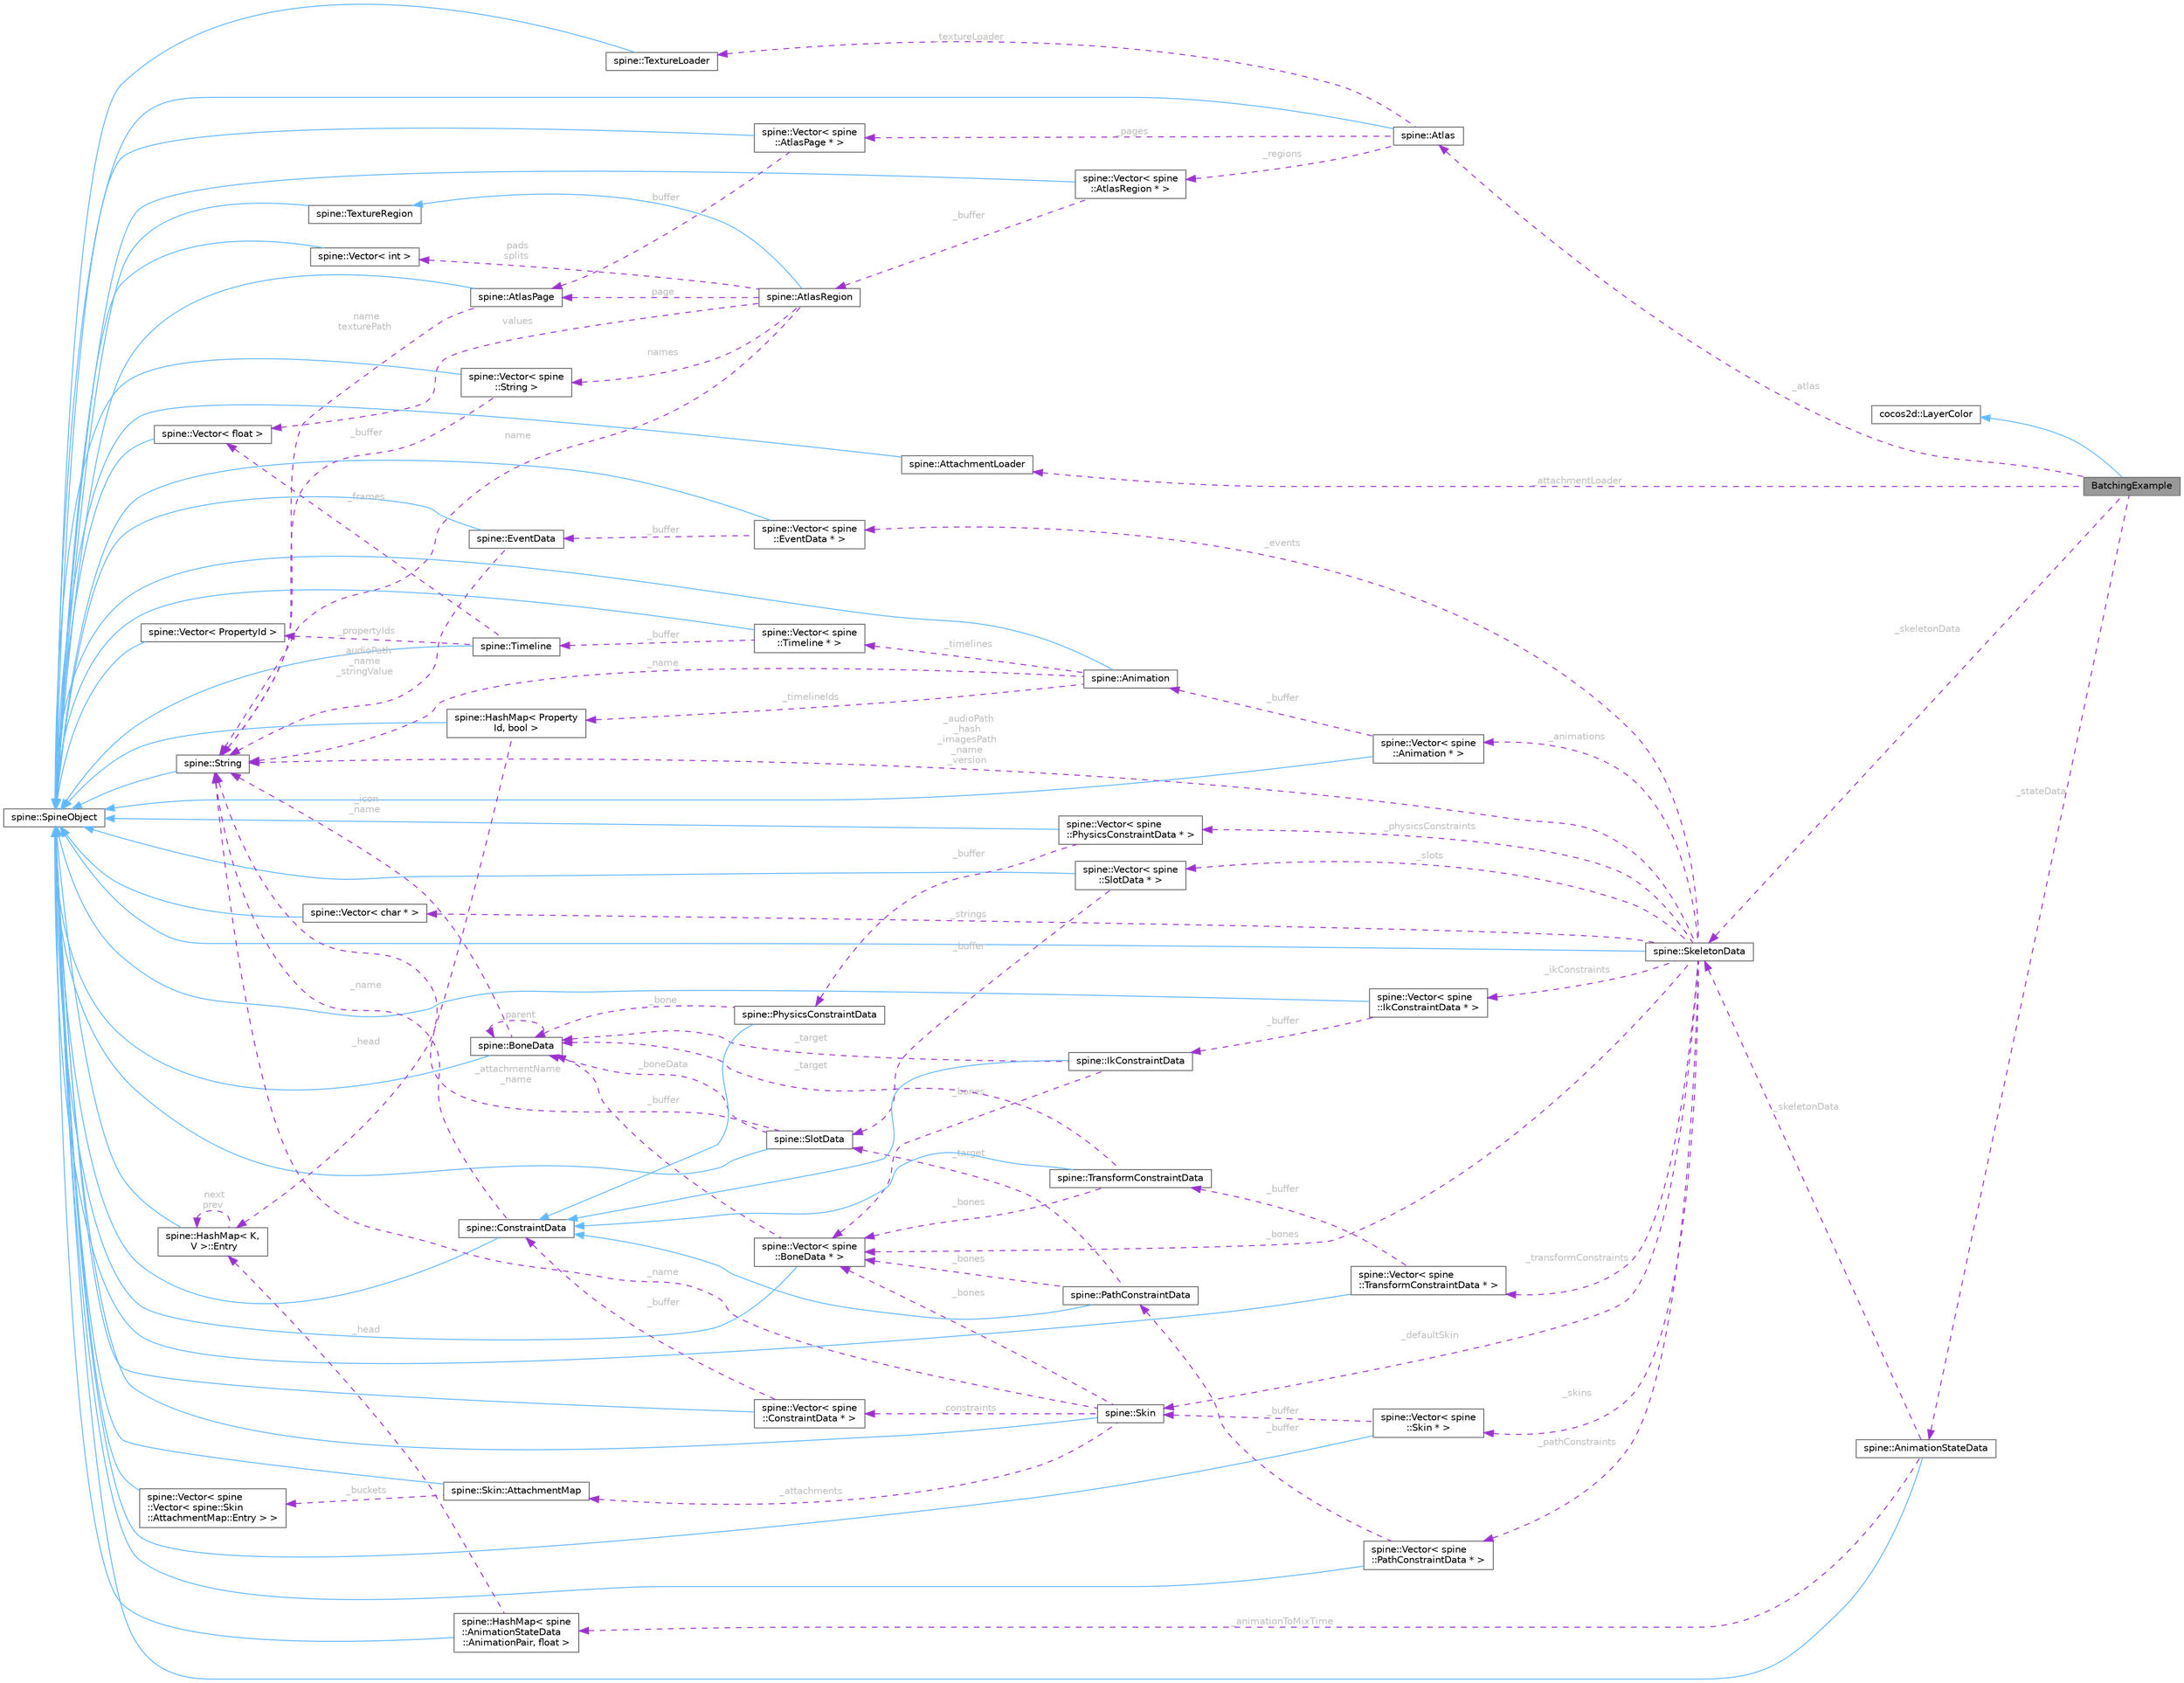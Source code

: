 digraph "BatchingExample"
{
 // LATEX_PDF_SIZE
  bgcolor="transparent";
  edge [fontname=Helvetica,fontsize=10,labelfontname=Helvetica,labelfontsize=10];
  node [fontname=Helvetica,fontsize=10,shape=box,height=0.2,width=0.4];
  rankdir="LR";
  Node1 [id="Node000001",label="BatchingExample",height=0.2,width=0.4,color="gray40", fillcolor="grey60", style="filled", fontcolor="black",tooltip=" "];
  Node2 -> Node1 [id="edge1_Node000001_Node000002",dir="back",color="steelblue1",style="solid",tooltip=" "];
  Node2 [id="Node000002",label="cocos2d::LayerColor",height=0.2,width=0.4,color="gray40", fillcolor="white", style="filled",tooltip=" "];
  Node3 -> Node1 [id="edge2_Node000001_Node000003",dir="back",color="darkorchid3",style="dashed",tooltip=" ",label=" _atlas",fontcolor="grey" ];
  Node3 [id="Node000003",label="spine::Atlas",height=0.2,width=0.4,color="gray40", fillcolor="white", style="filled",URL="$classspine_1_1_atlas.html",tooltip=" "];
  Node4 -> Node3 [id="edge3_Node000003_Node000004",dir="back",color="steelblue1",style="solid",tooltip=" "];
  Node4 [id="Node000004",label="spine::SpineObject",height=0.2,width=0.4,color="gray40", fillcolor="white", style="filled",URL="$classspine_1_1_spine_object.html",tooltip=" "];
  Node5 -> Node3 [id="edge4_Node000003_Node000005",dir="back",color="darkorchid3",style="dashed",tooltip=" ",label=" _pages",fontcolor="grey" ];
  Node5 [id="Node000005",label="spine::Vector\< spine\l::AtlasPage * \>",height=0.2,width=0.4,color="gray40", fillcolor="white", style="filled",URL="$classspine_1_1_vector.html",tooltip=" "];
  Node4 -> Node5 [id="edge5_Node000005_Node000004",dir="back",color="steelblue1",style="solid",tooltip=" "];
  Node6 -> Node5 [id="edge6_Node000005_Node000006",dir="back",color="darkorchid3",style="dashed",tooltip=" ",label=" _buffer",fontcolor="grey" ];
  Node6 [id="Node000006",label="spine::AtlasPage",height=0.2,width=0.4,color="gray40", fillcolor="white", style="filled",URL="$classspine_1_1_atlas_page.html",tooltip=" "];
  Node4 -> Node6 [id="edge7_Node000006_Node000004",dir="back",color="steelblue1",style="solid",tooltip=" "];
  Node7 -> Node6 [id="edge8_Node000006_Node000007",dir="back",color="darkorchid3",style="dashed",tooltip=" ",label=" name\ntexturePath",fontcolor="grey" ];
  Node7 [id="Node000007",label="spine::String",height=0.2,width=0.4,color="gray40", fillcolor="white", style="filled",URL="$classspine_1_1_string.html",tooltip=" "];
  Node4 -> Node7 [id="edge9_Node000007_Node000004",dir="back",color="steelblue1",style="solid",tooltip=" "];
  Node8 -> Node3 [id="edge10_Node000003_Node000008",dir="back",color="darkorchid3",style="dashed",tooltip=" ",label=" _regions",fontcolor="grey" ];
  Node8 [id="Node000008",label="spine::Vector\< spine\l::AtlasRegion * \>",height=0.2,width=0.4,color="gray40", fillcolor="white", style="filled",URL="$classspine_1_1_vector.html",tooltip=" "];
  Node4 -> Node8 [id="edge11_Node000008_Node000004",dir="back",color="steelblue1",style="solid",tooltip=" "];
  Node9 -> Node8 [id="edge12_Node000008_Node000009",dir="back",color="darkorchid3",style="dashed",tooltip=" ",label=" _buffer",fontcolor="grey" ];
  Node9 [id="Node000009",label="spine::AtlasRegion",height=0.2,width=0.4,color="gray40", fillcolor="white", style="filled",URL="$classspine_1_1_atlas_region.html",tooltip=" "];
  Node10 -> Node9 [id="edge13_Node000009_Node000010",dir="back",color="steelblue1",style="solid",tooltip=" "];
  Node10 [id="Node000010",label="spine::TextureRegion",height=0.2,width=0.4,color="gray40", fillcolor="white", style="filled",URL="$classspine_1_1_texture_region.html",tooltip=" "];
  Node4 -> Node10 [id="edge14_Node000010_Node000004",dir="back",color="steelblue1",style="solid",tooltip=" "];
  Node6 -> Node9 [id="edge15_Node000009_Node000006",dir="back",color="darkorchid3",style="dashed",tooltip=" ",label=" page",fontcolor="grey" ];
  Node7 -> Node9 [id="edge16_Node000009_Node000007",dir="back",color="darkorchid3",style="dashed",tooltip=" ",label=" name",fontcolor="grey" ];
  Node11 -> Node9 [id="edge17_Node000009_Node000011",dir="back",color="darkorchid3",style="dashed",tooltip=" ",label=" pads\nsplits",fontcolor="grey" ];
  Node11 [id="Node000011",label="spine::Vector\< int \>",height=0.2,width=0.4,color="gray40", fillcolor="white", style="filled",URL="$classspine_1_1_vector.html",tooltip=" "];
  Node4 -> Node11 [id="edge18_Node000011_Node000004",dir="back",color="steelblue1",style="solid",tooltip=" "];
  Node12 -> Node9 [id="edge19_Node000009_Node000012",dir="back",color="darkorchid3",style="dashed",tooltip=" ",label=" names",fontcolor="grey" ];
  Node12 [id="Node000012",label="spine::Vector\< spine\l::String \>",height=0.2,width=0.4,color="gray40", fillcolor="white", style="filled",URL="$classspine_1_1_vector.html",tooltip=" "];
  Node4 -> Node12 [id="edge20_Node000012_Node000004",dir="back",color="steelblue1",style="solid",tooltip=" "];
  Node7 -> Node12 [id="edge21_Node000012_Node000007",dir="back",color="darkorchid3",style="dashed",tooltip=" ",label=" _buffer",fontcolor="grey" ];
  Node13 -> Node9 [id="edge22_Node000009_Node000013",dir="back",color="darkorchid3",style="dashed",tooltip=" ",label=" values",fontcolor="grey" ];
  Node13 [id="Node000013",label="spine::Vector\< float \>",height=0.2,width=0.4,color="gray40", fillcolor="white", style="filled",URL="$classspine_1_1_vector.html",tooltip=" "];
  Node4 -> Node13 [id="edge23_Node000013_Node000004",dir="back",color="steelblue1",style="solid",tooltip=" "];
  Node14 -> Node3 [id="edge24_Node000003_Node000014",dir="back",color="darkorchid3",style="dashed",tooltip=" ",label=" _textureLoader",fontcolor="grey" ];
  Node14 [id="Node000014",label="spine::TextureLoader",height=0.2,width=0.4,color="gray40", fillcolor="white", style="filled",URL="$classspine_1_1_texture_loader.html",tooltip=" "];
  Node4 -> Node14 [id="edge25_Node000014_Node000004",dir="back",color="steelblue1",style="solid",tooltip=" "];
  Node15 -> Node1 [id="edge26_Node000001_Node000015",dir="back",color="darkorchid3",style="dashed",tooltip=" ",label=" _attachmentLoader",fontcolor="grey" ];
  Node15 [id="Node000015",label="spine::AttachmentLoader",height=0.2,width=0.4,color="gray40", fillcolor="white", style="filled",URL="$classspine_1_1_attachment_loader.html",tooltip=" "];
  Node4 -> Node15 [id="edge27_Node000015_Node000004",dir="back",color="steelblue1",style="solid",tooltip=" "];
  Node16 -> Node1 [id="edge28_Node000001_Node000016",dir="back",color="darkorchid3",style="dashed",tooltip=" ",label=" _skeletonData",fontcolor="grey" ];
  Node16 [id="Node000016",label="spine::SkeletonData",height=0.2,width=0.4,color="gray40", fillcolor="white", style="filled",URL="$classspine_1_1_skeleton_data.html",tooltip="Stores the setup pose and all of the stateless data for a skeleton."];
  Node4 -> Node16 [id="edge29_Node000016_Node000004",dir="back",color="steelblue1",style="solid",tooltip=" "];
  Node7 -> Node16 [id="edge30_Node000016_Node000007",dir="back",color="darkorchid3",style="dashed",tooltip=" ",label=" _audioPath\n_hash\n_imagesPath\n_name\n_version",fontcolor="grey" ];
  Node17 -> Node16 [id="edge31_Node000016_Node000017",dir="back",color="darkorchid3",style="dashed",tooltip=" ",label=" _bones",fontcolor="grey" ];
  Node17 [id="Node000017",label="spine::Vector\< spine\l::BoneData * \>",height=0.2,width=0.4,color="gray40", fillcolor="white", style="filled",URL="$classspine_1_1_vector.html",tooltip=" "];
  Node4 -> Node17 [id="edge32_Node000017_Node000004",dir="back",color="steelblue1",style="solid",tooltip=" "];
  Node18 -> Node17 [id="edge33_Node000017_Node000018",dir="back",color="darkorchid3",style="dashed",tooltip=" ",label=" _buffer",fontcolor="grey" ];
  Node18 [id="Node000018",label="spine::BoneData",height=0.2,width=0.4,color="gray40", fillcolor="white", style="filled",URL="$classspine_1_1_bone_data.html",tooltip=" "];
  Node4 -> Node18 [id="edge34_Node000018_Node000004",dir="back",color="steelblue1",style="solid",tooltip=" "];
  Node7 -> Node18 [id="edge35_Node000018_Node000007",dir="back",color="darkorchid3",style="dashed",tooltip=" ",label=" _icon\n_name",fontcolor="grey" ];
  Node18 -> Node18 [id="edge36_Node000018_Node000018",dir="back",color="darkorchid3",style="dashed",tooltip=" ",label=" _parent",fontcolor="grey" ];
  Node19 -> Node16 [id="edge37_Node000016_Node000019",dir="back",color="darkorchid3",style="dashed",tooltip=" ",label=" _slots",fontcolor="grey" ];
  Node19 [id="Node000019",label="spine::Vector\< spine\l::SlotData * \>",height=0.2,width=0.4,color="gray40", fillcolor="white", style="filled",URL="$classspine_1_1_vector.html",tooltip=" "];
  Node4 -> Node19 [id="edge38_Node000019_Node000004",dir="back",color="steelblue1",style="solid",tooltip=" "];
  Node20 -> Node19 [id="edge39_Node000019_Node000020",dir="back",color="darkorchid3",style="dashed",tooltip=" ",label=" _buffer",fontcolor="grey" ];
  Node20 [id="Node000020",label="spine::SlotData",height=0.2,width=0.4,color="gray40", fillcolor="white", style="filled",URL="$classspine_1_1_slot_data.html",tooltip=" "];
  Node4 -> Node20 [id="edge40_Node000020_Node000004",dir="back",color="steelblue1",style="solid",tooltip=" "];
  Node7 -> Node20 [id="edge41_Node000020_Node000007",dir="back",color="darkorchid3",style="dashed",tooltip=" ",label=" _attachmentName\n_name",fontcolor="grey" ];
  Node18 -> Node20 [id="edge42_Node000020_Node000018",dir="back",color="darkorchid3",style="dashed",tooltip=" ",label=" _boneData",fontcolor="grey" ];
  Node21 -> Node16 [id="edge43_Node000016_Node000021",dir="back",color="darkorchid3",style="dashed",tooltip=" ",label=" _skins",fontcolor="grey" ];
  Node21 [id="Node000021",label="spine::Vector\< spine\l::Skin * \>",height=0.2,width=0.4,color="gray40", fillcolor="white", style="filled",URL="$classspine_1_1_vector.html",tooltip=" "];
  Node4 -> Node21 [id="edge44_Node000021_Node000004",dir="back",color="steelblue1",style="solid",tooltip=" "];
  Node22 -> Node21 [id="edge45_Node000021_Node000022",dir="back",color="darkorchid3",style="dashed",tooltip=" ",label=" _buffer",fontcolor="grey" ];
  Node22 [id="Node000022",label="spine::Skin",height=0.2,width=0.4,color="gray40", fillcolor="white", style="filled",URL="$classspine_1_1_skin.html",tooltip=" "];
  Node4 -> Node22 [id="edge46_Node000022_Node000004",dir="back",color="steelblue1",style="solid",tooltip=" "];
  Node7 -> Node22 [id="edge47_Node000022_Node000007",dir="back",color="darkorchid3",style="dashed",tooltip=" ",label=" _name",fontcolor="grey" ];
  Node23 -> Node22 [id="edge48_Node000022_Node000023",dir="back",color="darkorchid3",style="dashed",tooltip=" ",label=" _attachments",fontcolor="grey" ];
  Node23 [id="Node000023",label="spine::Skin::AttachmentMap",height=0.2,width=0.4,color="gray40", fillcolor="white", style="filled",URL="$classspine_1_1_skin_1_1_attachment_map.html",tooltip=" "];
  Node4 -> Node23 [id="edge49_Node000023_Node000004",dir="back",color="steelblue1",style="solid",tooltip=" "];
  Node24 -> Node23 [id="edge50_Node000023_Node000024",dir="back",color="darkorchid3",style="dashed",tooltip=" ",label=" _buckets",fontcolor="grey" ];
  Node24 [id="Node000024",label="spine::Vector\< spine\l::Vector\< spine::Skin\l::AttachmentMap::Entry \> \>",height=0.2,width=0.4,color="gray40", fillcolor="white", style="filled",URL="$classspine_1_1_vector.html",tooltip=" "];
  Node4 -> Node24 [id="edge51_Node000024_Node000004",dir="back",color="steelblue1",style="solid",tooltip=" "];
  Node17 -> Node22 [id="edge52_Node000022_Node000017",dir="back",color="darkorchid3",style="dashed",tooltip=" ",label=" _bones",fontcolor="grey" ];
  Node25 -> Node22 [id="edge53_Node000022_Node000025",dir="back",color="darkorchid3",style="dashed",tooltip=" ",label=" _constraints",fontcolor="grey" ];
  Node25 [id="Node000025",label="spine::Vector\< spine\l::ConstraintData * \>",height=0.2,width=0.4,color="gray40", fillcolor="white", style="filled",URL="$classspine_1_1_vector.html",tooltip=" "];
  Node4 -> Node25 [id="edge54_Node000025_Node000004",dir="back",color="steelblue1",style="solid",tooltip=" "];
  Node26 -> Node25 [id="edge55_Node000025_Node000026",dir="back",color="darkorchid3",style="dashed",tooltip=" ",label=" _buffer",fontcolor="grey" ];
  Node26 [id="Node000026",label="spine::ConstraintData",height=0.2,width=0.4,color="gray40", fillcolor="white", style="filled",URL="$classspine_1_1_constraint_data.html",tooltip="The interface for all constraints."];
  Node4 -> Node26 [id="edge56_Node000026_Node000004",dir="back",color="steelblue1",style="solid",tooltip=" "];
  Node7 -> Node26 [id="edge57_Node000026_Node000007",dir="back",color="darkorchid3",style="dashed",tooltip=" ",label=" _name",fontcolor="grey" ];
  Node22 -> Node16 [id="edge58_Node000016_Node000022",dir="back",color="darkorchid3",style="dashed",tooltip=" ",label=" _defaultSkin",fontcolor="grey" ];
  Node27 -> Node16 [id="edge59_Node000016_Node000027",dir="back",color="darkorchid3",style="dashed",tooltip=" ",label=" _events",fontcolor="grey" ];
  Node27 [id="Node000027",label="spine::Vector\< spine\l::EventData * \>",height=0.2,width=0.4,color="gray40", fillcolor="white", style="filled",URL="$classspine_1_1_vector.html",tooltip=" "];
  Node4 -> Node27 [id="edge60_Node000027_Node000004",dir="back",color="steelblue1",style="solid",tooltip=" "];
  Node28 -> Node27 [id="edge61_Node000027_Node000028",dir="back",color="darkorchid3",style="dashed",tooltip=" ",label=" _buffer",fontcolor="grey" ];
  Node28 [id="Node000028",label="spine::EventData",height=0.2,width=0.4,color="gray40", fillcolor="white", style="filled",URL="$classspine_1_1_event_data.html",tooltip="Stores the setup pose values for an Event."];
  Node4 -> Node28 [id="edge62_Node000028_Node000004",dir="back",color="steelblue1",style="solid",tooltip=" "];
  Node7 -> Node28 [id="edge63_Node000028_Node000007",dir="back",color="darkorchid3",style="dashed",tooltip=" ",label=" _audioPath\n_name\n_stringValue",fontcolor="grey" ];
  Node29 -> Node16 [id="edge64_Node000016_Node000029",dir="back",color="darkorchid3",style="dashed",tooltip=" ",label=" _animations",fontcolor="grey" ];
  Node29 [id="Node000029",label="spine::Vector\< spine\l::Animation * \>",height=0.2,width=0.4,color="gray40", fillcolor="white", style="filled",URL="$classspine_1_1_vector.html",tooltip=" "];
  Node4 -> Node29 [id="edge65_Node000029_Node000004",dir="back",color="steelblue1",style="solid",tooltip=" "];
  Node30 -> Node29 [id="edge66_Node000029_Node000030",dir="back",color="darkorchid3",style="dashed",tooltip=" ",label=" _buffer",fontcolor="grey" ];
  Node30 [id="Node000030",label="spine::Animation",height=0.2,width=0.4,color="gray40", fillcolor="white", style="filled",URL="$classspine_1_1_animation.html",tooltip=" "];
  Node4 -> Node30 [id="edge67_Node000030_Node000004",dir="back",color="steelblue1",style="solid",tooltip=" "];
  Node31 -> Node30 [id="edge68_Node000030_Node000031",dir="back",color="darkorchid3",style="dashed",tooltip=" ",label=" _timelines",fontcolor="grey" ];
  Node31 [id="Node000031",label="spine::Vector\< spine\l::Timeline * \>",height=0.2,width=0.4,color="gray40", fillcolor="white", style="filled",URL="$classspine_1_1_vector.html",tooltip=" "];
  Node4 -> Node31 [id="edge69_Node000031_Node000004",dir="back",color="steelblue1",style="solid",tooltip=" "];
  Node32 -> Node31 [id="edge70_Node000031_Node000032",dir="back",color="darkorchid3",style="dashed",tooltip=" ",label=" _buffer",fontcolor="grey" ];
  Node32 [id="Node000032",label="spine::Timeline",height=0.2,width=0.4,color="gray40", fillcolor="white", style="filled",URL="$classspine_1_1_timeline.html",tooltip=" "];
  Node4 -> Node32 [id="edge71_Node000032_Node000004",dir="back",color="steelblue1",style="solid",tooltip=" "];
  Node33 -> Node32 [id="edge72_Node000032_Node000033",dir="back",color="darkorchid3",style="dashed",tooltip=" ",label=" _propertyIds",fontcolor="grey" ];
  Node33 [id="Node000033",label="spine::Vector\< PropertyId \>",height=0.2,width=0.4,color="gray40", fillcolor="white", style="filled",URL="$classspine_1_1_vector.html",tooltip=" "];
  Node4 -> Node33 [id="edge73_Node000033_Node000004",dir="back",color="steelblue1",style="solid",tooltip=" "];
  Node13 -> Node32 [id="edge74_Node000032_Node000013",dir="back",color="darkorchid3",style="dashed",tooltip=" ",label=" _frames",fontcolor="grey" ];
  Node34 -> Node30 [id="edge75_Node000030_Node000034",dir="back",color="darkorchid3",style="dashed",tooltip=" ",label=" _timelineIds",fontcolor="grey" ];
  Node34 [id="Node000034",label="spine::HashMap\< Property\lId, bool \>",height=0.2,width=0.4,color="gray40", fillcolor="white", style="filled",URL="$classspine_1_1_hash_map.html",tooltip=" "];
  Node4 -> Node34 [id="edge76_Node000034_Node000004",dir="back",color="steelblue1",style="solid",tooltip=" "];
  Node35 -> Node34 [id="edge77_Node000034_Node000035",dir="back",color="darkorchid3",style="dashed",tooltip=" ",label=" _head",fontcolor="grey" ];
  Node35 [id="Node000035",label="spine::HashMap\< K,\l V \>::Entry",height=0.2,width=0.4,color="gray40", fillcolor="white", style="filled",URL="$classspine_1_1_hash_map_1_1_entry.html",tooltip=" "];
  Node4 -> Node35 [id="edge78_Node000035_Node000004",dir="back",color="steelblue1",style="solid",tooltip=" "];
  Node35 -> Node35 [id="edge79_Node000035_Node000035",dir="back",color="darkorchid3",style="dashed",tooltip=" ",label=" next\nprev",fontcolor="grey" ];
  Node7 -> Node30 [id="edge80_Node000030_Node000007",dir="back",color="darkorchid3",style="dashed",tooltip=" ",label=" _name",fontcolor="grey" ];
  Node36 -> Node16 [id="edge81_Node000016_Node000036",dir="back",color="darkorchid3",style="dashed",tooltip=" ",label=" _ikConstraints",fontcolor="grey" ];
  Node36 [id="Node000036",label="spine::Vector\< spine\l::IkConstraintData * \>",height=0.2,width=0.4,color="gray40", fillcolor="white", style="filled",URL="$classspine_1_1_vector.html",tooltip=" "];
  Node4 -> Node36 [id="edge82_Node000036_Node000004",dir="back",color="steelblue1",style="solid",tooltip=" "];
  Node37 -> Node36 [id="edge83_Node000036_Node000037",dir="back",color="darkorchid3",style="dashed",tooltip=" ",label=" _buffer",fontcolor="grey" ];
  Node37 [id="Node000037",label="spine::IkConstraintData",height=0.2,width=0.4,color="gray40", fillcolor="white", style="filled",URL="$classspine_1_1_ik_constraint_data.html",tooltip=" "];
  Node26 -> Node37 [id="edge84_Node000037_Node000026",dir="back",color="steelblue1",style="solid",tooltip=" "];
  Node17 -> Node37 [id="edge85_Node000037_Node000017",dir="back",color="darkorchid3",style="dashed",tooltip=" ",label=" _bones",fontcolor="grey" ];
  Node18 -> Node37 [id="edge86_Node000037_Node000018",dir="back",color="darkorchid3",style="dashed",tooltip=" ",label=" _target",fontcolor="grey" ];
  Node38 -> Node16 [id="edge87_Node000016_Node000038",dir="back",color="darkorchid3",style="dashed",tooltip=" ",label=" _transformConstraints",fontcolor="grey" ];
  Node38 [id="Node000038",label="spine::Vector\< spine\l::TransformConstraintData * \>",height=0.2,width=0.4,color="gray40", fillcolor="white", style="filled",URL="$classspine_1_1_vector.html",tooltip=" "];
  Node4 -> Node38 [id="edge88_Node000038_Node000004",dir="back",color="steelblue1",style="solid",tooltip=" "];
  Node39 -> Node38 [id="edge89_Node000038_Node000039",dir="back",color="darkorchid3",style="dashed",tooltip=" ",label=" _buffer",fontcolor="grey" ];
  Node39 [id="Node000039",label="spine::TransformConstraintData",height=0.2,width=0.4,color="gray40", fillcolor="white", style="filled",URL="$classspine_1_1_transform_constraint_data.html",tooltip=" "];
  Node26 -> Node39 [id="edge90_Node000039_Node000026",dir="back",color="steelblue1",style="solid",tooltip=" "];
  Node17 -> Node39 [id="edge91_Node000039_Node000017",dir="back",color="darkorchid3",style="dashed",tooltip=" ",label=" _bones",fontcolor="grey" ];
  Node18 -> Node39 [id="edge92_Node000039_Node000018",dir="back",color="darkorchid3",style="dashed",tooltip=" ",label=" _target",fontcolor="grey" ];
  Node40 -> Node16 [id="edge93_Node000016_Node000040",dir="back",color="darkorchid3",style="dashed",tooltip=" ",label=" _pathConstraints",fontcolor="grey" ];
  Node40 [id="Node000040",label="spine::Vector\< spine\l::PathConstraintData * \>",height=0.2,width=0.4,color="gray40", fillcolor="white", style="filled",URL="$classspine_1_1_vector.html",tooltip=" "];
  Node4 -> Node40 [id="edge94_Node000040_Node000004",dir="back",color="steelblue1",style="solid",tooltip=" "];
  Node41 -> Node40 [id="edge95_Node000040_Node000041",dir="back",color="darkorchid3",style="dashed",tooltip=" ",label=" _buffer",fontcolor="grey" ];
  Node41 [id="Node000041",label="spine::PathConstraintData",height=0.2,width=0.4,color="gray40", fillcolor="white", style="filled",URL="$classspine_1_1_path_constraint_data.html",tooltip=" "];
  Node26 -> Node41 [id="edge96_Node000041_Node000026",dir="back",color="steelblue1",style="solid",tooltip=" "];
  Node17 -> Node41 [id="edge97_Node000041_Node000017",dir="back",color="darkorchid3",style="dashed",tooltip=" ",label=" _bones",fontcolor="grey" ];
  Node20 -> Node41 [id="edge98_Node000041_Node000020",dir="back",color="darkorchid3",style="dashed",tooltip=" ",label=" _target",fontcolor="grey" ];
  Node42 -> Node16 [id="edge99_Node000016_Node000042",dir="back",color="darkorchid3",style="dashed",tooltip=" ",label=" _physicsConstraints",fontcolor="grey" ];
  Node42 [id="Node000042",label="spine::Vector\< spine\l::PhysicsConstraintData * \>",height=0.2,width=0.4,color="gray40", fillcolor="white", style="filled",URL="$classspine_1_1_vector.html",tooltip=" "];
  Node4 -> Node42 [id="edge100_Node000042_Node000004",dir="back",color="steelblue1",style="solid",tooltip=" "];
  Node43 -> Node42 [id="edge101_Node000042_Node000043",dir="back",color="darkorchid3",style="dashed",tooltip=" ",label=" _buffer",fontcolor="grey" ];
  Node43 [id="Node000043",label="spine::PhysicsConstraintData",height=0.2,width=0.4,color="gray40", fillcolor="white", style="filled",URL="$classspine_1_1_physics_constraint_data.html",tooltip=" "];
  Node26 -> Node43 [id="edge102_Node000043_Node000026",dir="back",color="steelblue1",style="solid",tooltip=" "];
  Node18 -> Node43 [id="edge103_Node000043_Node000018",dir="back",color="darkorchid3",style="dashed",tooltip=" ",label=" _bone",fontcolor="grey" ];
  Node44 -> Node16 [id="edge104_Node000016_Node000044",dir="back",color="darkorchid3",style="dashed",tooltip=" ",label=" _strings",fontcolor="grey" ];
  Node44 [id="Node000044",label="spine::Vector\< char * \>",height=0.2,width=0.4,color="gray40", fillcolor="white", style="filled",URL="$classspine_1_1_vector.html",tooltip=" "];
  Node4 -> Node44 [id="edge105_Node000044_Node000004",dir="back",color="steelblue1",style="solid",tooltip=" "];
  Node45 -> Node1 [id="edge106_Node000001_Node000045",dir="back",color="darkorchid3",style="dashed",tooltip=" ",label=" _stateData",fontcolor="grey" ];
  Node45 [id="Node000045",label="spine::AnimationStateData",height=0.2,width=0.4,color="gray40", fillcolor="white", style="filled",URL="$classspine_1_1_animation_state_data.html",tooltip="Stores mix (crossfade) durations to be applied when AnimationState animations are changed."];
  Node4 -> Node45 [id="edge107_Node000045_Node000004",dir="back",color="steelblue1",style="solid",tooltip=" "];
  Node16 -> Node45 [id="edge108_Node000045_Node000016",dir="back",color="darkorchid3",style="dashed",tooltip=" ",label=" _skeletonData",fontcolor="grey" ];
  Node46 -> Node45 [id="edge109_Node000045_Node000046",dir="back",color="darkorchid3",style="dashed",tooltip=" ",label=" _animationToMixTime",fontcolor="grey" ];
  Node46 [id="Node000046",label="spine::HashMap\< spine\l::AnimationStateData\l::AnimationPair, float \>",height=0.2,width=0.4,color="gray40", fillcolor="white", style="filled",URL="$classspine_1_1_hash_map.html",tooltip=" "];
  Node4 -> Node46 [id="edge110_Node000046_Node000004",dir="back",color="steelblue1",style="solid",tooltip=" "];
  Node35 -> Node46 [id="edge111_Node000046_Node000035",dir="back",color="darkorchid3",style="dashed",tooltip=" ",label=" _head",fontcolor="grey" ];
}
